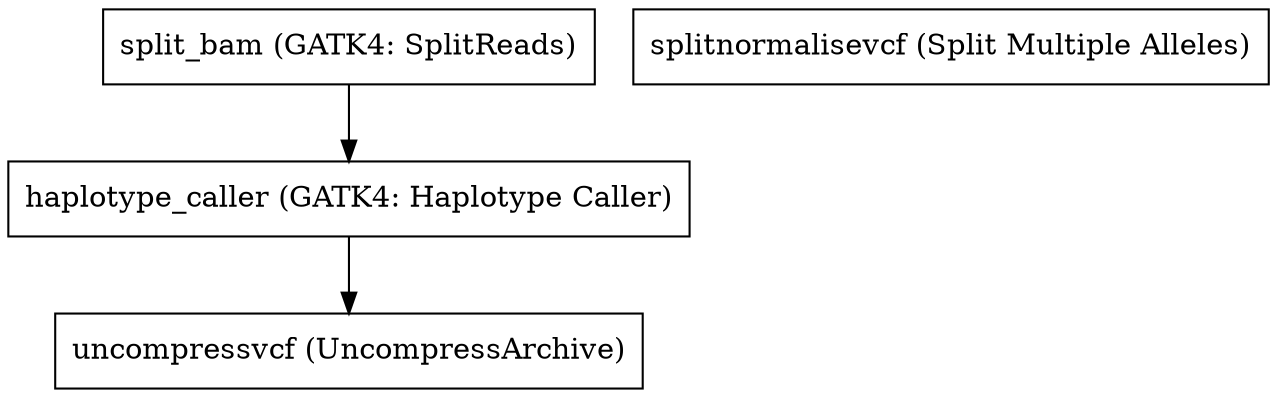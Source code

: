 // GATK4 Germline Variant Caller
digraph GATK4_GermlineVariantCaller {
	node [shape=record]
	split_bam [label="split_bam (GATK4: SplitReads)"]
	haplotype_caller [label="haplotype_caller (GATK4: Haplotype Caller)"]
	uncompressvcf [label="uncompressvcf (UncompressArchive)"]
	splitnormalisevcf [label="splitnormalisevcf (Split Multiple Alleles)"]
	split_bam -> haplotype_caller
	haplotype_caller -> uncompressvcf
}
